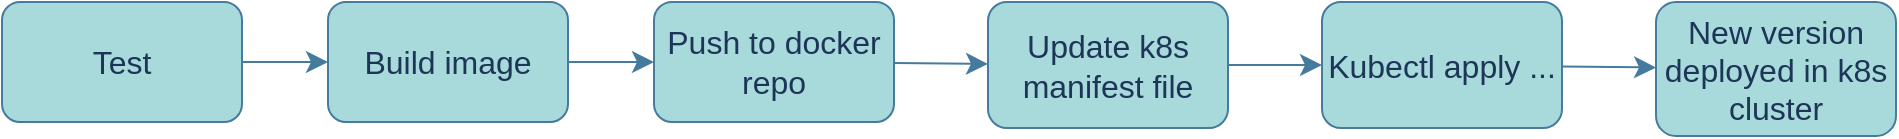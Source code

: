 <mxfile version="22.0.8" type="github">
  <diagram name="Page-1" id="Bm3REpQPp8TtPt_DJ47i">
    <mxGraphModel dx="1390" dy="539" grid="0" gridSize="10" guides="1" tooltips="1" connect="1" arrows="1" fold="1" page="0" pageScale="1" pageWidth="827" pageHeight="1169" math="0" shadow="0">
      <root>
        <mxCell id="0" />
        <mxCell id="1" parent="0" />
        <mxCell id="SvmlQX_1V4P2XidHX91--4" value="" style="edgeStyle=none;curved=1;rounded=0;orthogonalLoop=1;jettySize=auto;html=1;fontSize=12;startSize=8;endSize=8;labelBackgroundColor=none;fontColor=default;strokeColor=#457B9D;" edge="1" parent="1" source="SvmlQX_1V4P2XidHX91--1" target="SvmlQX_1V4P2XidHX91--3">
          <mxGeometry relative="1" as="geometry" />
        </mxCell>
        <mxCell id="SvmlQX_1V4P2XidHX91--1" value="Test" style="rounded=1;whiteSpace=wrap;html=1;fontSize=16;labelBackgroundColor=none;fillColor=#A8DADC;strokeColor=#457B9D;fontColor=#1D3557;" vertex="1" parent="1">
          <mxGeometry x="-257" y="101" width="120" height="60" as="geometry" />
        </mxCell>
        <mxCell id="SvmlQX_1V4P2XidHX91--6" value="" style="edgeStyle=none;curved=1;rounded=0;orthogonalLoop=1;jettySize=auto;html=1;fontSize=12;startSize=8;endSize=8;labelBackgroundColor=none;fontColor=default;strokeColor=#457B9D;" edge="1" parent="1" source="SvmlQX_1V4P2XidHX91--3" target="SvmlQX_1V4P2XidHX91--5">
          <mxGeometry relative="1" as="geometry" />
        </mxCell>
        <mxCell id="SvmlQX_1V4P2XidHX91--3" value="Build image" style="rounded=1;whiteSpace=wrap;html=1;fontSize=16;labelBackgroundColor=none;fillColor=#A8DADC;strokeColor=#457B9D;fontColor=#1D3557;" vertex="1" parent="1">
          <mxGeometry x="-94" y="101" width="120" height="60" as="geometry" />
        </mxCell>
        <mxCell id="SvmlQX_1V4P2XidHX91--8" value="" style="edgeStyle=none;curved=1;rounded=0;orthogonalLoop=1;jettySize=auto;html=1;fontSize=12;startSize=8;endSize=8;labelBackgroundColor=none;fontColor=default;strokeColor=#457B9D;" edge="1" parent="1" source="SvmlQX_1V4P2XidHX91--5" target="SvmlQX_1V4P2XidHX91--7">
          <mxGeometry relative="1" as="geometry" />
        </mxCell>
        <mxCell id="SvmlQX_1V4P2XidHX91--5" value="Push to docker repo" style="rounded=1;whiteSpace=wrap;html=1;fontSize=16;labelBackgroundColor=none;fillColor=#A8DADC;strokeColor=#457B9D;fontColor=#1D3557;" vertex="1" parent="1">
          <mxGeometry x="69" y="101" width="120" height="60" as="geometry" />
        </mxCell>
        <mxCell id="SvmlQX_1V4P2XidHX91--10" value="" style="edgeStyle=none;curved=1;rounded=0;orthogonalLoop=1;jettySize=auto;html=1;fontSize=12;startSize=8;endSize=8;labelBackgroundColor=none;fontColor=default;strokeColor=#457B9D;" edge="1" parent="1" source="SvmlQX_1V4P2XidHX91--7" target="SvmlQX_1V4P2XidHX91--9">
          <mxGeometry relative="1" as="geometry" />
        </mxCell>
        <mxCell id="SvmlQX_1V4P2XidHX91--7" value="Update k8s manifest file" style="rounded=1;whiteSpace=wrap;html=1;fontSize=16;labelBackgroundColor=none;fillColor=#A8DADC;strokeColor=#457B9D;fontColor=#1D3557;" vertex="1" parent="1">
          <mxGeometry x="236" y="101" width="120" height="63" as="geometry" />
        </mxCell>
        <mxCell id="SvmlQX_1V4P2XidHX91--12" value="" style="edgeStyle=none;curved=1;rounded=0;orthogonalLoop=1;jettySize=auto;html=1;fontSize=12;startSize=8;endSize=8;labelBackgroundColor=none;fontColor=default;strokeColor=#457B9D;" edge="1" parent="1" source="SvmlQX_1V4P2XidHX91--9" target="SvmlQX_1V4P2XidHX91--11">
          <mxGeometry relative="1" as="geometry" />
        </mxCell>
        <mxCell id="SvmlQX_1V4P2XidHX91--9" value="Kubectl apply ..." style="rounded=1;whiteSpace=wrap;html=1;fontSize=16;labelBackgroundColor=none;fillColor=#A8DADC;strokeColor=#457B9D;fontColor=#1D3557;" vertex="1" parent="1">
          <mxGeometry x="403" y="101" width="120" height="63" as="geometry" />
        </mxCell>
        <mxCell id="SvmlQX_1V4P2XidHX91--11" value="New version deployed in k8s cluster" style="rounded=1;whiteSpace=wrap;html=1;fontSize=16;labelBackgroundColor=none;fillColor=#A8DADC;strokeColor=#457B9D;fontColor=#1D3557;" vertex="1" parent="1">
          <mxGeometry x="570" y="101" width="120" height="67" as="geometry" />
        </mxCell>
      </root>
    </mxGraphModel>
  </diagram>
</mxfile>
